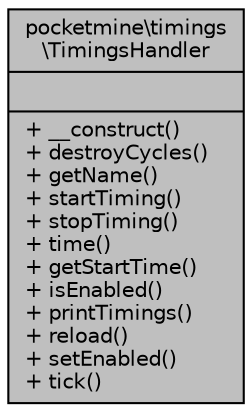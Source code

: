 digraph "pocketmine\timings\TimingsHandler"
{
 // INTERACTIVE_SVG=YES
 // LATEX_PDF_SIZE
  edge [fontname="Helvetica",fontsize="10",labelfontname="Helvetica",labelfontsize="10"];
  node [fontname="Helvetica",fontsize="10",shape=record];
  Node1 [label="{pocketmine\\timings\l\\TimingsHandler\n||+ __construct()\l+ destroyCycles()\l+ getName()\l+ startTiming()\l+ stopTiming()\l+ time()\l+ getStartTime()\l+ isEnabled()\l+ printTimings()\l+ reload()\l+ setEnabled()\l+ tick()\l}",height=0.2,width=0.4,color="black", fillcolor="grey75", style="filled", fontcolor="black",tooltip=" "];
}
